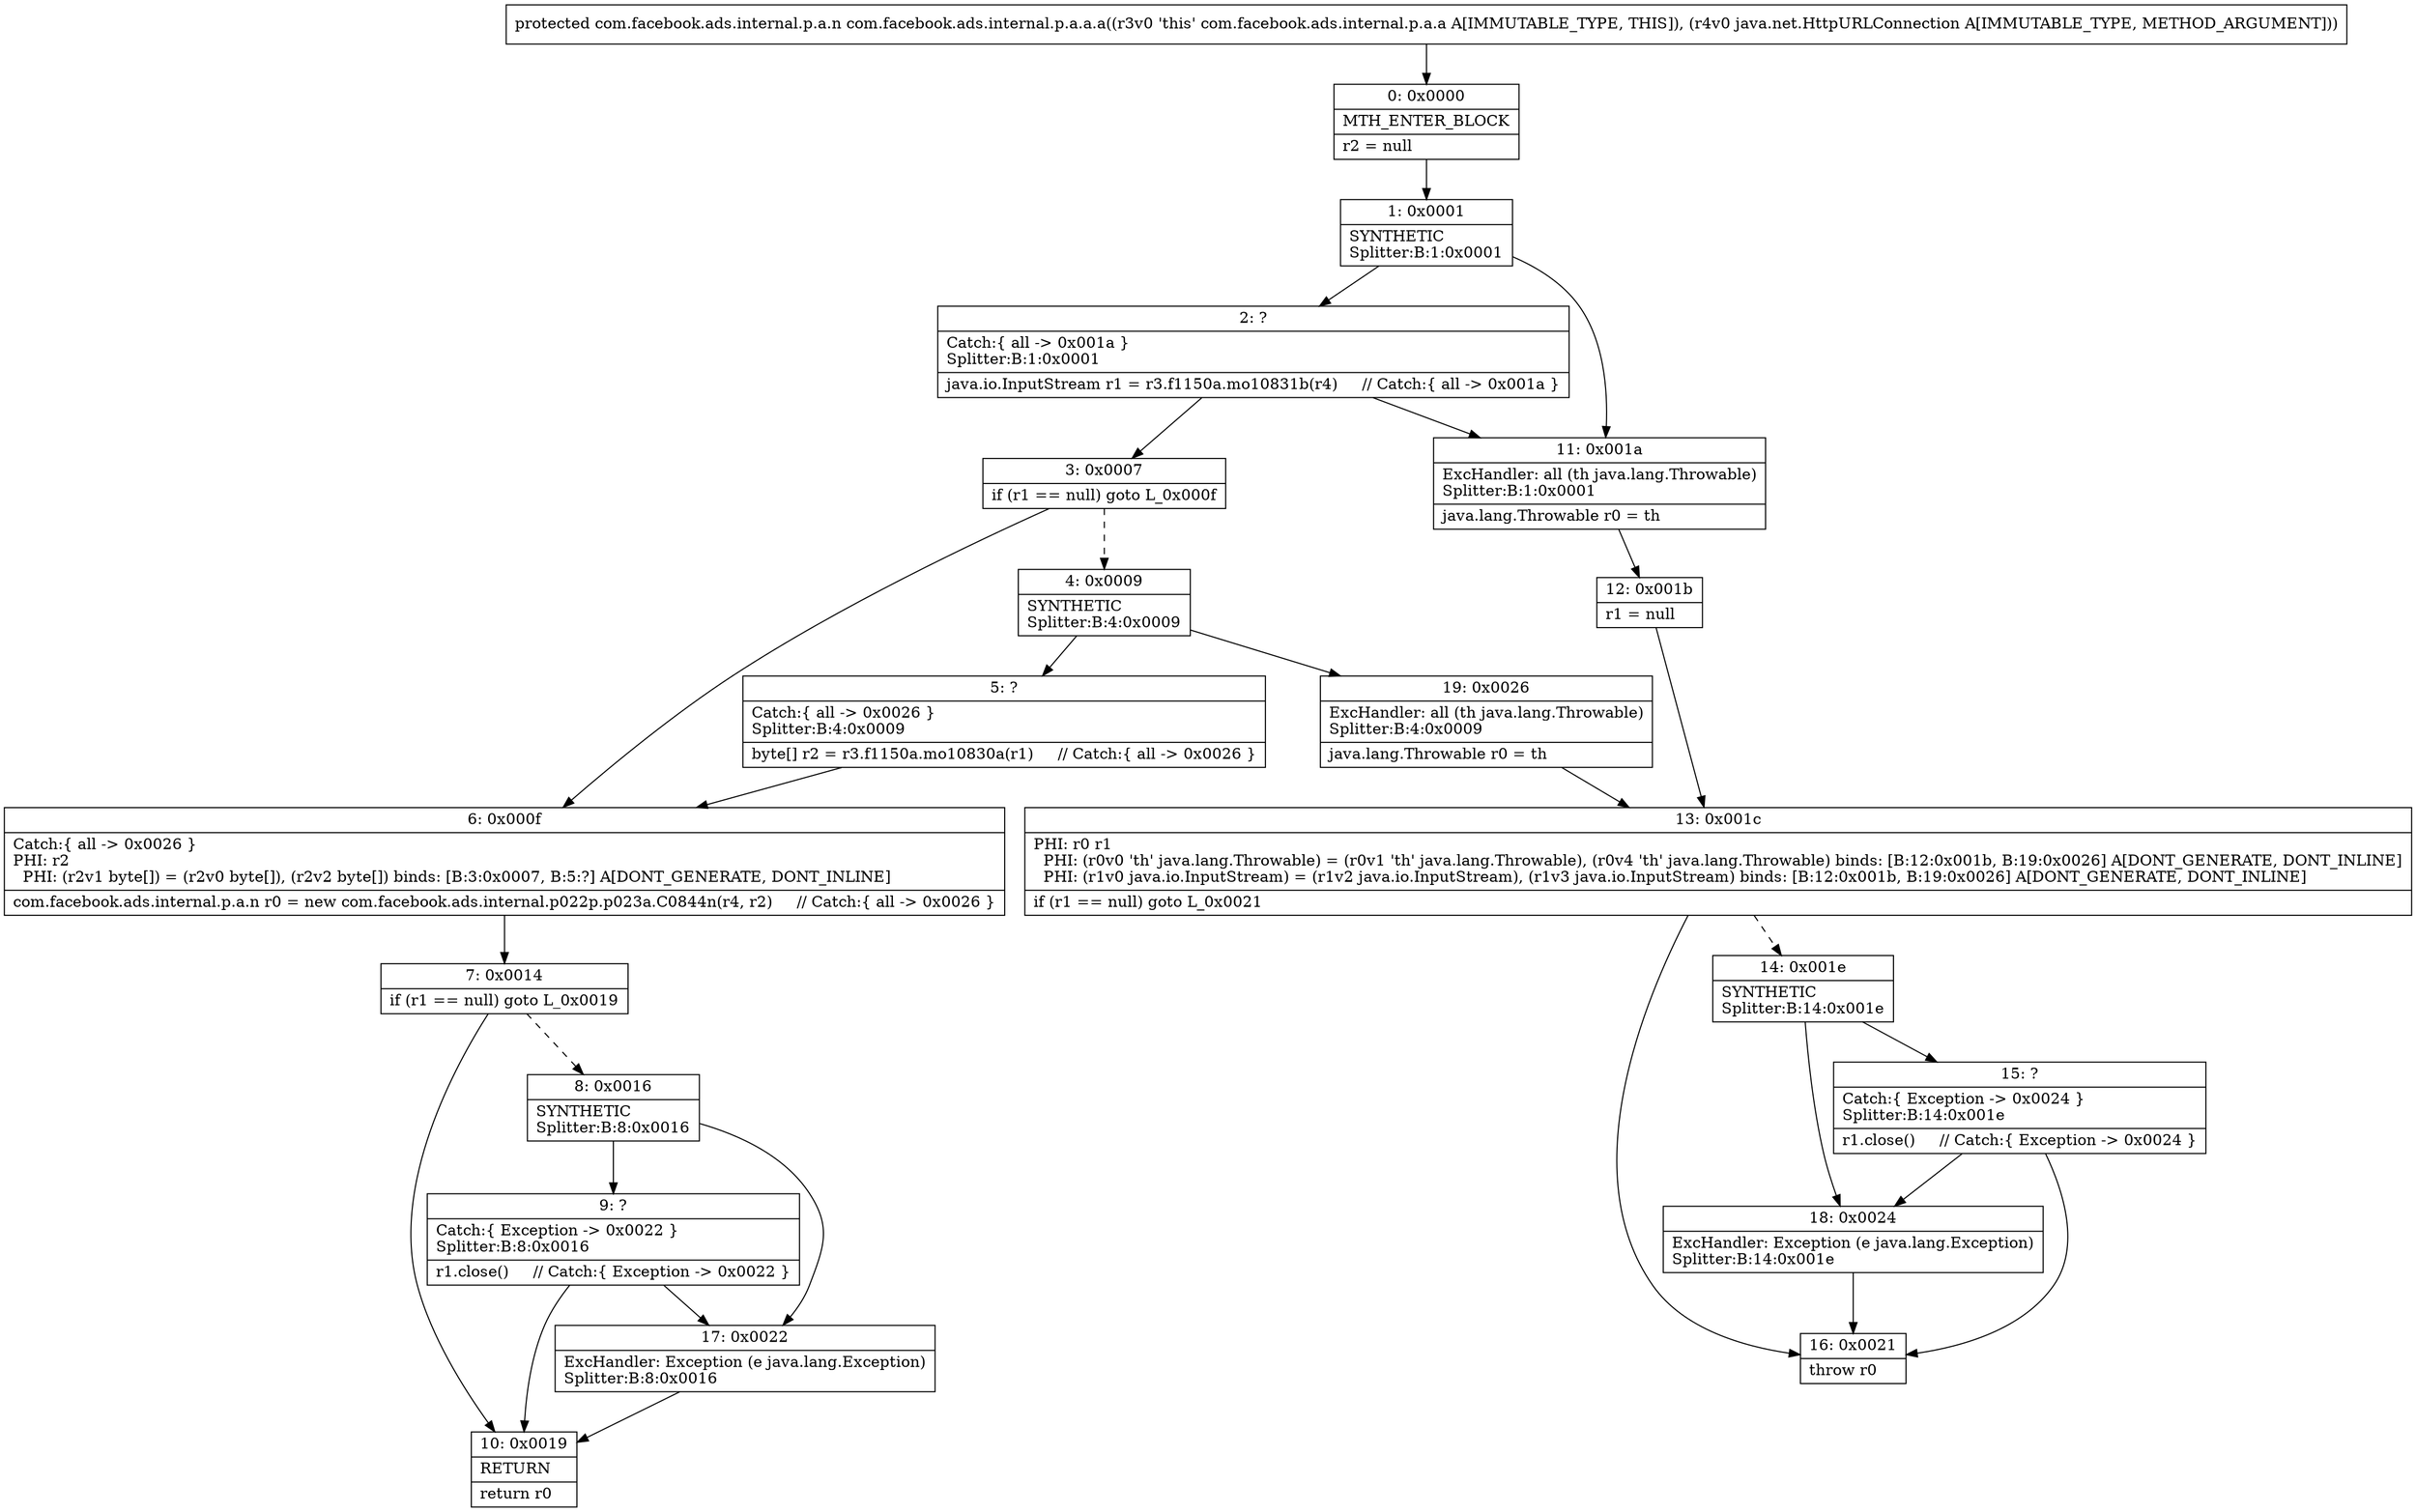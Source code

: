 digraph "CFG forcom.facebook.ads.internal.p.a.a.a(Ljava\/net\/HttpURLConnection;)Lcom\/facebook\/ads\/internal\/p\/a\/n;" {
Node_0 [shape=record,label="{0\:\ 0x0000|MTH_ENTER_BLOCK\l|r2 = null\l}"];
Node_1 [shape=record,label="{1\:\ 0x0001|SYNTHETIC\lSplitter:B:1:0x0001\l}"];
Node_2 [shape=record,label="{2\:\ ?|Catch:\{ all \-\> 0x001a \}\lSplitter:B:1:0x0001\l|java.io.InputStream r1 = r3.f1150a.mo10831b(r4)     \/\/ Catch:\{ all \-\> 0x001a \}\l}"];
Node_3 [shape=record,label="{3\:\ 0x0007|if (r1 == null) goto L_0x000f\l}"];
Node_4 [shape=record,label="{4\:\ 0x0009|SYNTHETIC\lSplitter:B:4:0x0009\l}"];
Node_5 [shape=record,label="{5\:\ ?|Catch:\{ all \-\> 0x0026 \}\lSplitter:B:4:0x0009\l|byte[] r2 = r3.f1150a.mo10830a(r1)     \/\/ Catch:\{ all \-\> 0x0026 \}\l}"];
Node_6 [shape=record,label="{6\:\ 0x000f|Catch:\{ all \-\> 0x0026 \}\lPHI: r2 \l  PHI: (r2v1 byte[]) = (r2v0 byte[]), (r2v2 byte[]) binds: [B:3:0x0007, B:5:?] A[DONT_GENERATE, DONT_INLINE]\l|com.facebook.ads.internal.p.a.n r0 = new com.facebook.ads.internal.p022p.p023a.C0844n(r4, r2)     \/\/ Catch:\{ all \-\> 0x0026 \}\l}"];
Node_7 [shape=record,label="{7\:\ 0x0014|if (r1 == null) goto L_0x0019\l}"];
Node_8 [shape=record,label="{8\:\ 0x0016|SYNTHETIC\lSplitter:B:8:0x0016\l}"];
Node_9 [shape=record,label="{9\:\ ?|Catch:\{ Exception \-\> 0x0022 \}\lSplitter:B:8:0x0016\l|r1.close()     \/\/ Catch:\{ Exception \-\> 0x0022 \}\l}"];
Node_10 [shape=record,label="{10\:\ 0x0019|RETURN\l|return r0\l}"];
Node_11 [shape=record,label="{11\:\ 0x001a|ExcHandler: all (th java.lang.Throwable)\lSplitter:B:1:0x0001\l|java.lang.Throwable r0 = th\l}"];
Node_12 [shape=record,label="{12\:\ 0x001b|r1 = null\l}"];
Node_13 [shape=record,label="{13\:\ 0x001c|PHI: r0 r1 \l  PHI: (r0v0 'th' java.lang.Throwable) = (r0v1 'th' java.lang.Throwable), (r0v4 'th' java.lang.Throwable) binds: [B:12:0x001b, B:19:0x0026] A[DONT_GENERATE, DONT_INLINE]\l  PHI: (r1v0 java.io.InputStream) = (r1v2 java.io.InputStream), (r1v3 java.io.InputStream) binds: [B:12:0x001b, B:19:0x0026] A[DONT_GENERATE, DONT_INLINE]\l|if (r1 == null) goto L_0x0021\l}"];
Node_14 [shape=record,label="{14\:\ 0x001e|SYNTHETIC\lSplitter:B:14:0x001e\l}"];
Node_15 [shape=record,label="{15\:\ ?|Catch:\{ Exception \-\> 0x0024 \}\lSplitter:B:14:0x001e\l|r1.close()     \/\/ Catch:\{ Exception \-\> 0x0024 \}\l}"];
Node_16 [shape=record,label="{16\:\ 0x0021|throw r0\l}"];
Node_17 [shape=record,label="{17\:\ 0x0022|ExcHandler: Exception (e java.lang.Exception)\lSplitter:B:8:0x0016\l}"];
Node_18 [shape=record,label="{18\:\ 0x0024|ExcHandler: Exception (e java.lang.Exception)\lSplitter:B:14:0x001e\l}"];
Node_19 [shape=record,label="{19\:\ 0x0026|ExcHandler: all (th java.lang.Throwable)\lSplitter:B:4:0x0009\l|java.lang.Throwable r0 = th\l}"];
MethodNode[shape=record,label="{protected com.facebook.ads.internal.p.a.n com.facebook.ads.internal.p.a.a.a((r3v0 'this' com.facebook.ads.internal.p.a.a A[IMMUTABLE_TYPE, THIS]), (r4v0 java.net.HttpURLConnection A[IMMUTABLE_TYPE, METHOD_ARGUMENT])) }"];
MethodNode -> Node_0;
Node_0 -> Node_1;
Node_1 -> Node_2;
Node_1 -> Node_11;
Node_2 -> Node_11;
Node_2 -> Node_3;
Node_3 -> Node_4[style=dashed];
Node_3 -> Node_6;
Node_4 -> Node_5;
Node_4 -> Node_19;
Node_5 -> Node_6;
Node_6 -> Node_7;
Node_7 -> Node_8[style=dashed];
Node_7 -> Node_10;
Node_8 -> Node_9;
Node_8 -> Node_17;
Node_9 -> Node_10;
Node_9 -> Node_17;
Node_11 -> Node_12;
Node_12 -> Node_13;
Node_13 -> Node_14[style=dashed];
Node_13 -> Node_16;
Node_14 -> Node_15;
Node_14 -> Node_18;
Node_15 -> Node_16;
Node_15 -> Node_18;
Node_17 -> Node_10;
Node_18 -> Node_16;
Node_19 -> Node_13;
}

